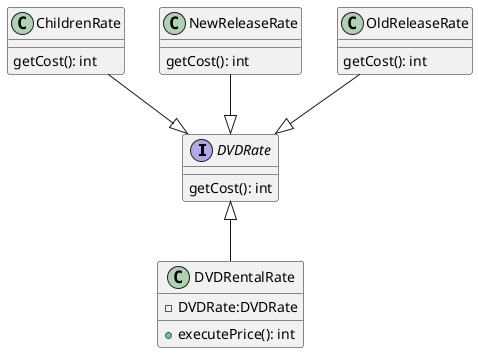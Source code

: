 @startuml


interface DVDRate{
getCost(): int
}
class ChildrenRate{
getCost(): int
}
class NewReleaseRate{
getCost(): int
}
class OldReleaseRate{
getCost(): int
}
class DVDRentalRate{
-DVDRate:DVDRate
+executePrice(): int
}



NewReleaseRate --|> DVDRate
OldReleaseRate --|> DVDRate
ChildrenRate --|> DVDRate
DVDRate <|-- DVDRentalRate





@enduml